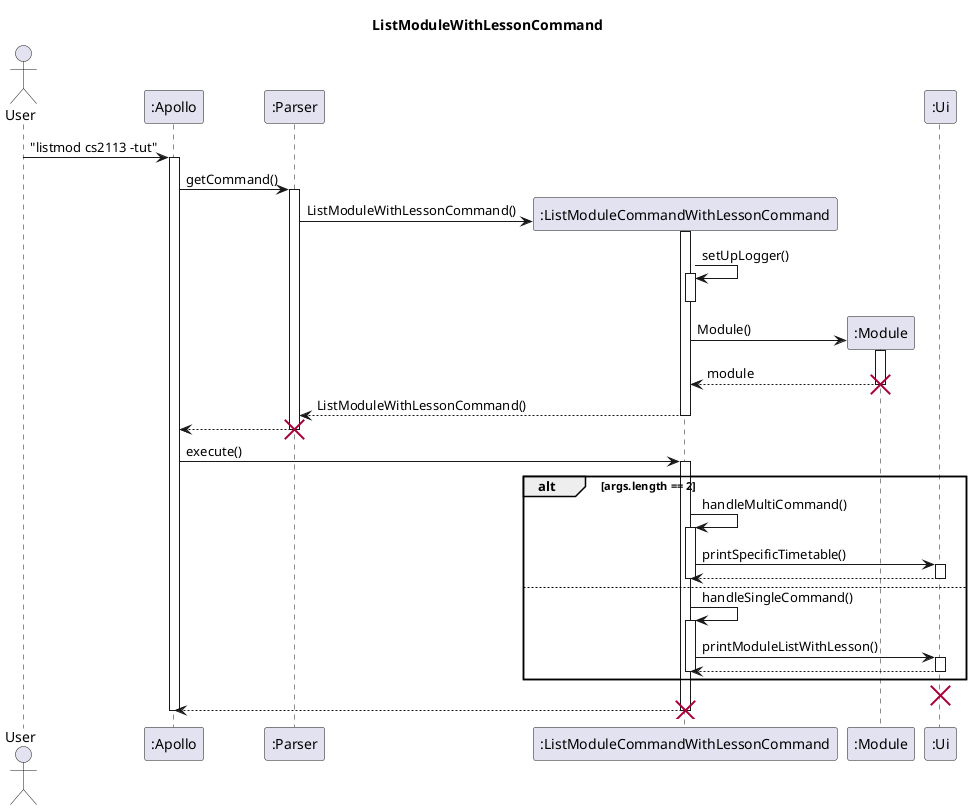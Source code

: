 @startuml
'https://plantuml.com/sequence-diagram

skinparam maxMessageSize 150

title ListModuleWithLessonCommand

actor User

participant ":Apollo" as Apollo
participant ":Parser" as Parser
participant ":ListModuleCommandWithLessonCommand" as ListMod
participant ":Module" as Module
participant ":Ui" as Ui

User -> Apollo : "listmod cs2113 -tut"

activate Apollo
Apollo -> Parser : getCommand()
activate Parser

Parser -> ListMod** : ListModuleWithLessonCommand()
activate ListMod

ListMod -> ListMod : setUpLogger()
activate ListMod
deactivate ListMod

ListMod -> Module** : Module()
activate Module
Module --> ListMod : module
deactivate Module
destroy Module

ListMod --> Parser : ListModuleWithLessonCommand()
deactivate ListMod

Parser --> Apollo
deactivate Parser
destroy Parser

Apollo -> ListMod : execute()
activate ListMod

alt args.length == 2
ListMod -> ListMod : handleMultiCommand()
activate ListMod
ListMod -> Ui : printSpecificTimetable()

activate Ui
Ui --> ListMod
deactivate Ui

deactivate ListMod

else
ListMod -> ListMod : handleSingleCommand()
activate ListMod
ListMod -> Ui : printModuleListWithLesson()

activate Ui
Ui --> ListMod
deactivate Ui

deactivate ListMod

end

destroy Ui

ListMod --> Apollo

deactivate ListMod
destroy ListMod


deactivate Apollo





@enduml